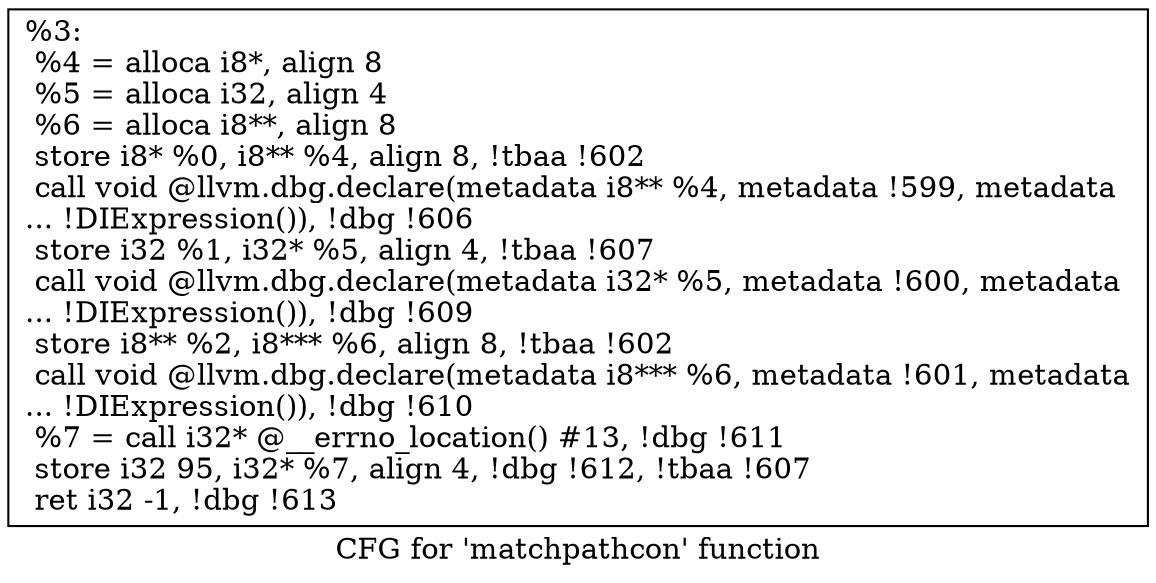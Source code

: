 digraph "CFG for 'matchpathcon' function" {
	label="CFG for 'matchpathcon' function";

	Node0xa704f0 [shape=record,label="{%3:\l  %4 = alloca i8*, align 8\l  %5 = alloca i32, align 4\l  %6 = alloca i8**, align 8\l  store i8* %0, i8** %4, align 8, !tbaa !602\l  call void @llvm.dbg.declare(metadata i8** %4, metadata !599, metadata\l... !DIExpression()), !dbg !606\l  store i32 %1, i32* %5, align 4, !tbaa !607\l  call void @llvm.dbg.declare(metadata i32* %5, metadata !600, metadata\l... !DIExpression()), !dbg !609\l  store i8** %2, i8*** %6, align 8, !tbaa !602\l  call void @llvm.dbg.declare(metadata i8*** %6, metadata !601, metadata\l... !DIExpression()), !dbg !610\l  %7 = call i32* @__errno_location() #13, !dbg !611\l  store i32 95, i32* %7, align 4, !dbg !612, !tbaa !607\l  ret i32 -1, !dbg !613\l}"];
}

